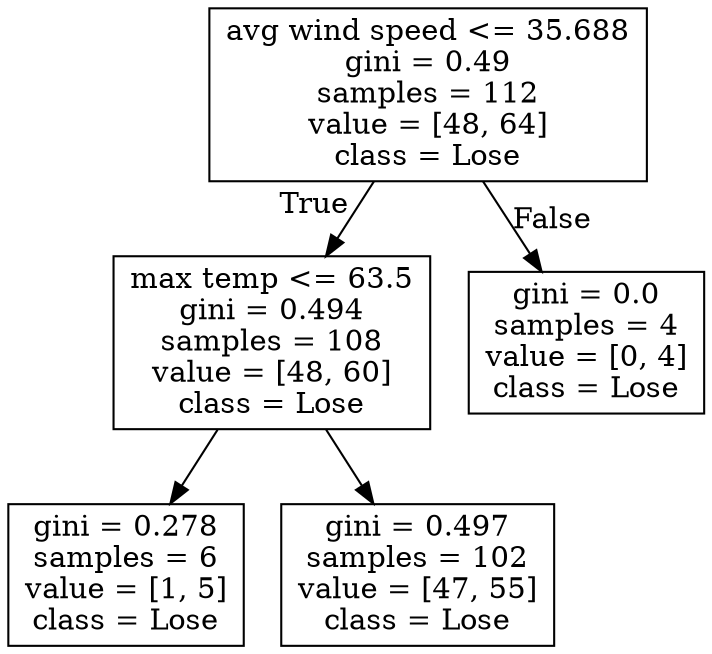 digraph Tree {
node [shape=box] ;
0 [label="avg wind speed <= 35.688\ngini = 0.49\nsamples = 112\nvalue = [48, 64]\nclass = Lose"] ;
1 [label="max temp <= 63.5\ngini = 0.494\nsamples = 108\nvalue = [48, 60]\nclass = Lose"] ;
0 -> 1 [labeldistance=2.5, labelangle=45, headlabel="True"] ;
2 [label="gini = 0.278\nsamples = 6\nvalue = [1, 5]\nclass = Lose"] ;
1 -> 2 ;
3 [label="gini = 0.497\nsamples = 102\nvalue = [47, 55]\nclass = Lose"] ;
1 -> 3 ;
4 [label="gini = 0.0\nsamples = 4\nvalue = [0, 4]\nclass = Lose"] ;
0 -> 4 [labeldistance=2.5, labelangle=-45, headlabel="False"] ;
}